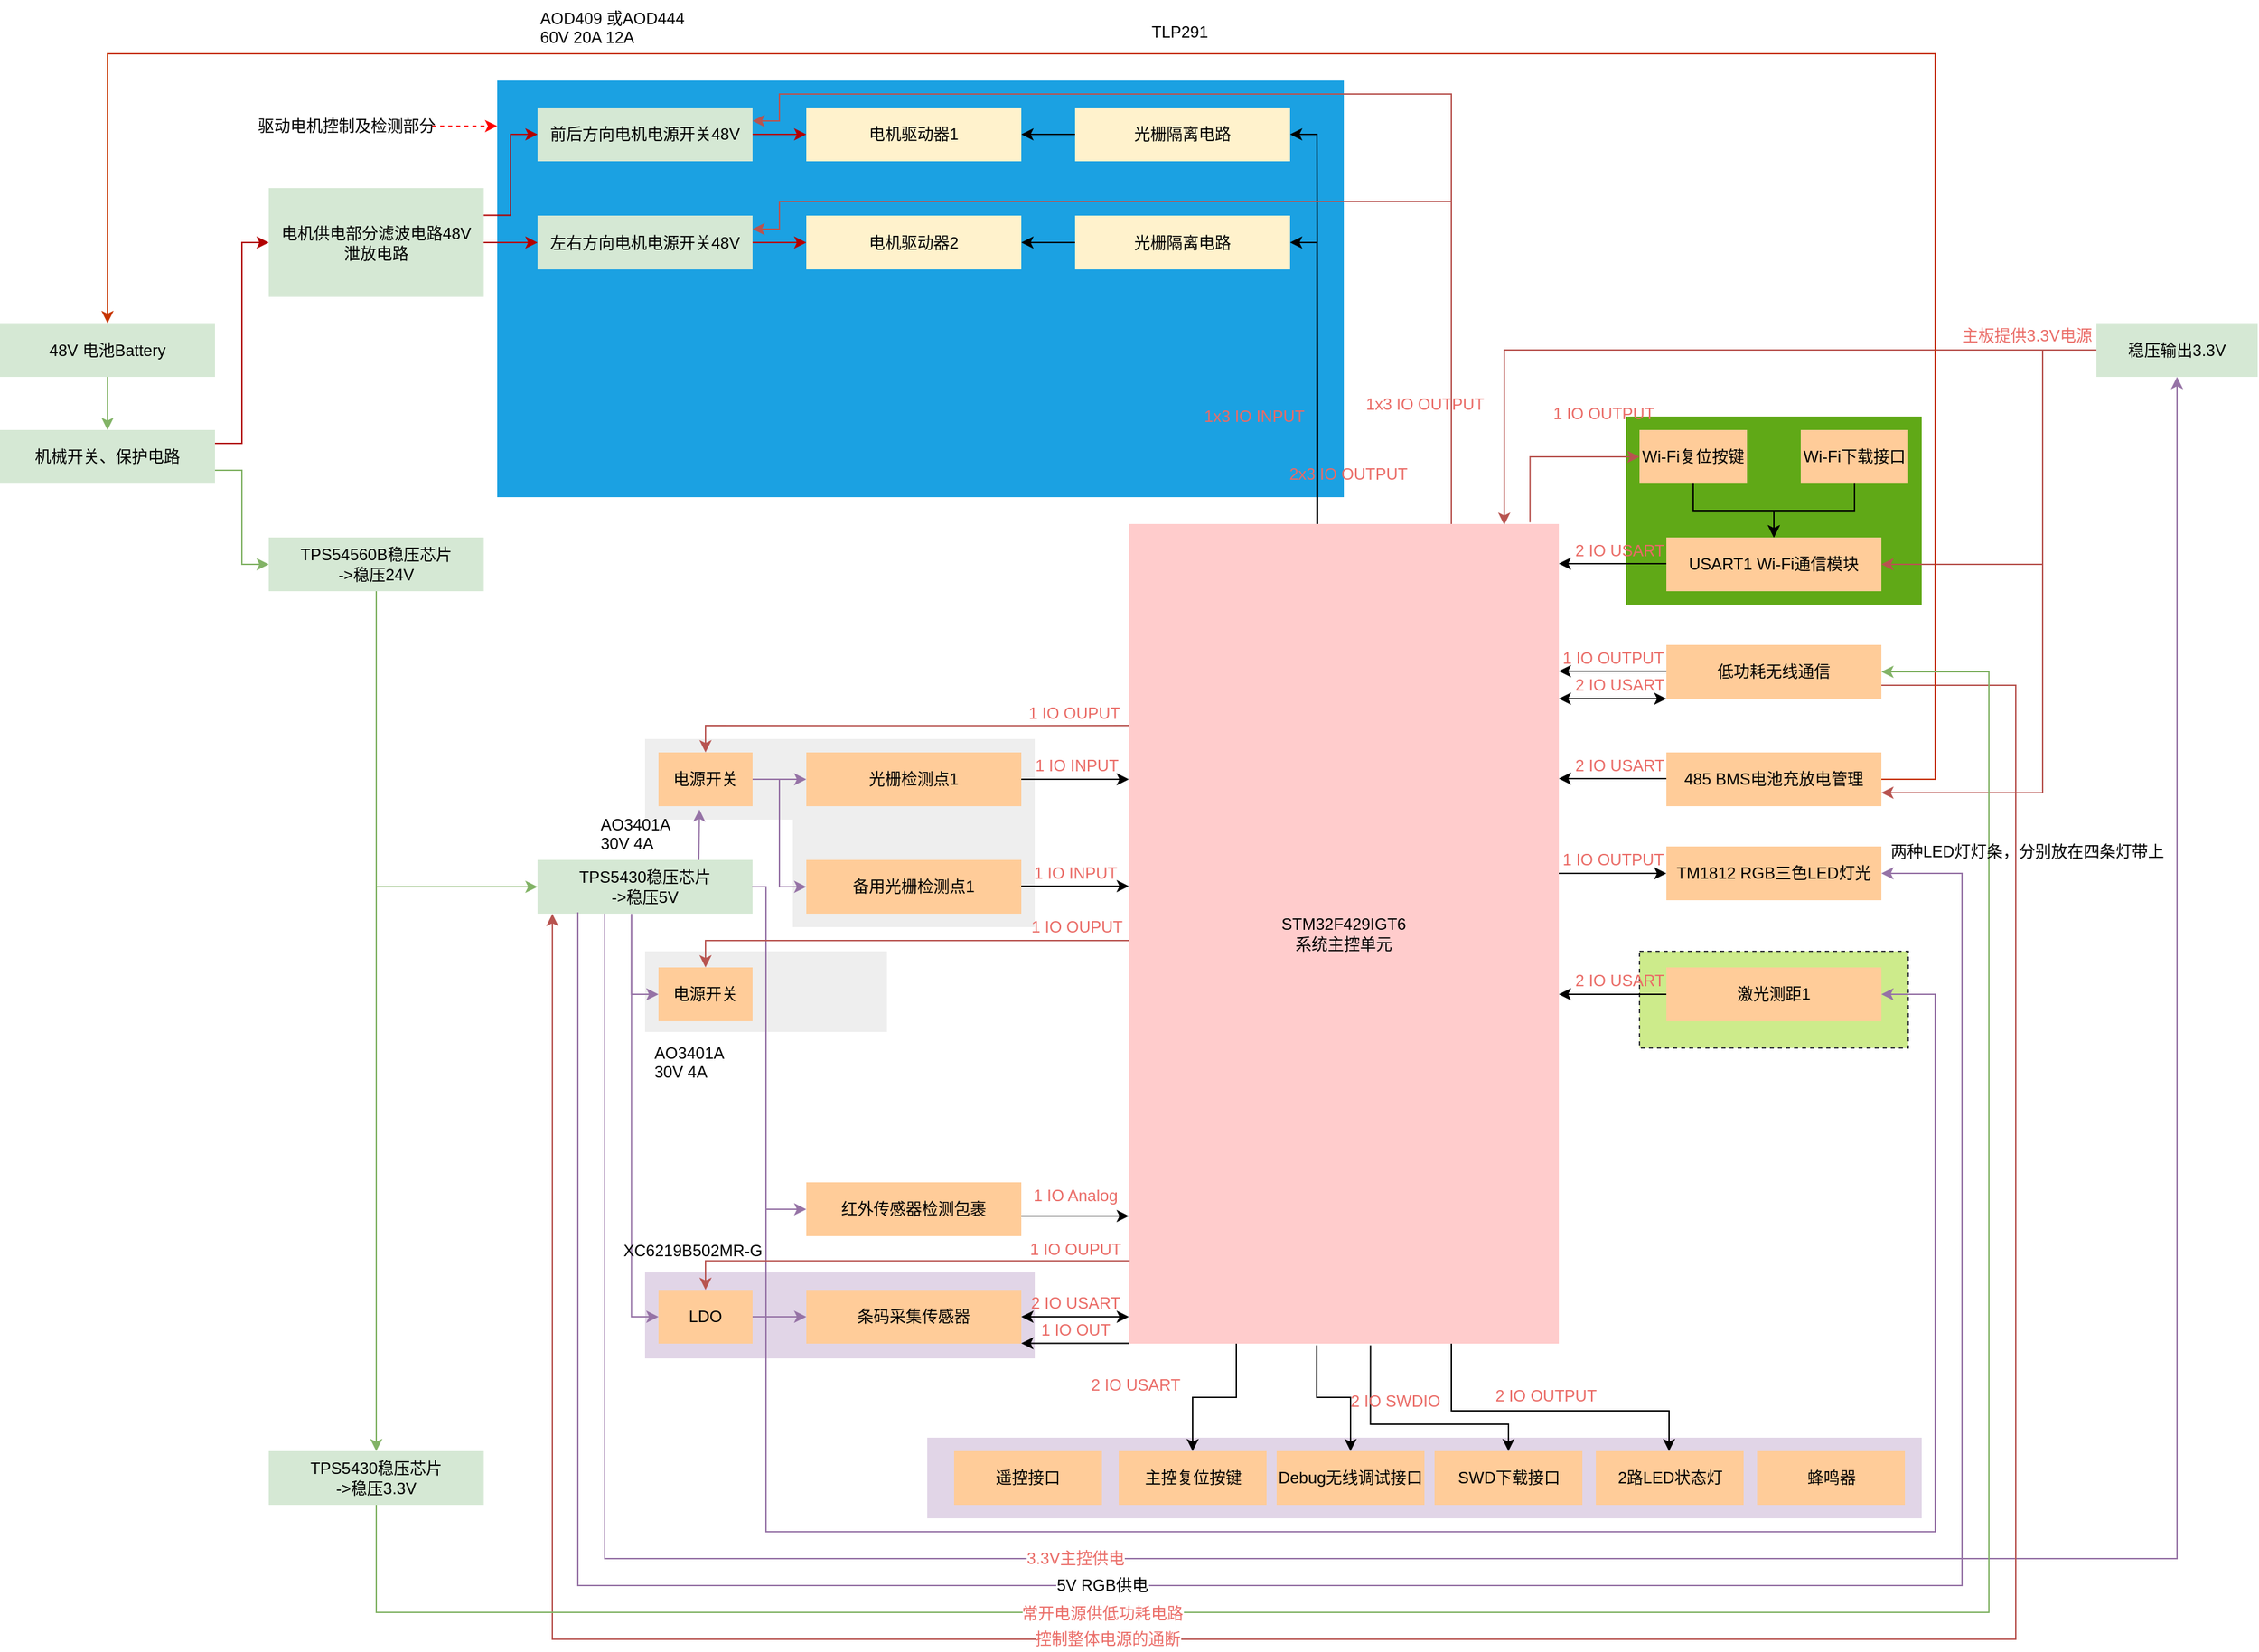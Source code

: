 <mxfile version="13.0.9" type="github">
  <diagram id="swLJGi5v2HPjv_KgUqqM" name="第 1 页">
    <mxGraphModel dx="886" dy="500" grid="1" gridSize="10" guides="1" tooltips="1" connect="1" arrows="1" fold="1" page="1" pageScale="1" pageWidth="1169" pageHeight="827" math="0" shadow="0">
      <root>
        <mxCell id="0" />
        <mxCell id="1" parent="0" />
        <mxCell id="vAtyXtitnbN9AJRjqvqJ-345" value="" style="rounded=0;whiteSpace=wrap;html=1;shadow=0;fillColor=#60a917;strokeColor=none;fontColor=#ffffff;" parent="1" vertex="1">
          <mxGeometry x="1550" y="570" width="220" height="140" as="geometry" />
        </mxCell>
        <mxCell id="vAtyXtitnbN9AJRjqvqJ-344" value="" style="rounded=0;whiteSpace=wrap;html=1;strokeColor=none;strokeWidth=1;fillColor=#e1d5e7;align=left;noLabel=1;dashed=1;" parent="1" vertex="1">
          <mxGeometry x="820" y="1207" width="290" height="64" as="geometry" />
        </mxCell>
        <mxCell id="vAtyXtitnbN9AJRjqvqJ-342" value="" style="rounded=0;whiteSpace=wrap;html=1;strokeColor=none;strokeWidth=1;fillColor=#eeeeee;align=left;noLabel=1;dashed=1;" parent="1" vertex="1">
          <mxGeometry x="820" y="968" width="180" height="60" as="geometry" />
        </mxCell>
        <mxCell id="vAtyXtitnbN9AJRjqvqJ-341" value="" style="rounded=0;whiteSpace=wrap;html=1;strokeColor=none;strokeWidth=1;fillColor=#eeeeee;align=left;noLabel=1;dashed=1;" parent="1" vertex="1">
          <mxGeometry x="820" y="810" width="180" height="60" as="geometry" />
        </mxCell>
        <mxCell id="vAtyXtitnbN9AJRjqvqJ-336" value="" style="rounded=0;whiteSpace=wrap;html=1;strokeColor=none;strokeWidth=1;fillColor=#e1d5e7;align=left;noLabel=1;dashed=1;" parent="1" vertex="1">
          <mxGeometry x="1030" y="1330" width="740" height="60" as="geometry" />
        </mxCell>
        <mxCell id="vAtyXtitnbN9AJRjqvqJ-335" value="" style="rounded=0;whiteSpace=wrap;html=1;strokeColor=none;strokeWidth=1;fillColor=#eeeeee;align=left;noLabel=1;dashed=1;" parent="1" vertex="1">
          <mxGeometry x="930" y="810" width="180" height="140" as="geometry" />
        </mxCell>
        <mxCell id="vAtyXtitnbN9AJRjqvqJ-334" value="" style="rounded=0;whiteSpace=wrap;html=1;strokeColor=#36393d;strokeWidth=1;fillColor=#cdeb8b;align=left;noLabel=1;dashed=1;" parent="1" vertex="1">
          <mxGeometry x="1560" y="968" width="200" height="72" as="geometry" />
        </mxCell>
        <mxCell id="vAtyXtitnbN9AJRjqvqJ-220" value="" style="rounded=0;whiteSpace=wrap;html=1;dashed=1;strokeColor=none;strokeWidth=1;fillColor=#1ba1e2;align=left;fontColor=#ffffff;" parent="1" vertex="1">
          <mxGeometry x="710" y="320" width="630" height="310" as="geometry" />
        </mxCell>
        <mxCell id="vAtyXtitnbN9AJRjqvqJ-144" style="edgeStyle=orthogonalEdgeStyle;rounded=0;orthogonalLoop=1;jettySize=auto;html=1;exitX=0.5;exitY=1;exitDx=0;exitDy=0;entryX=0;entryY=0.5;entryDx=0;entryDy=0;fillColor=#d5e8d4;strokeColor=#82b366;" parent="1" source="vAtyXtitnbN9AJRjqvqJ-2" target="vAtyXtitnbN9AJRjqvqJ-114" edge="1">
          <mxGeometry relative="1" as="geometry" />
        </mxCell>
        <mxCell id="vAtyXtitnbN9AJRjqvqJ-288" style="edgeStyle=orthogonalEdgeStyle;rounded=0;orthogonalLoop=1;jettySize=auto;html=1;exitX=0.5;exitY=1;exitDx=0;exitDy=0;entryX=0.5;entryY=0;entryDx=0;entryDy=0;strokeColor=#82b366;fontColor=#EA6B66;fillColor=#d5e8d4;" parent="1" source="vAtyXtitnbN9AJRjqvqJ-2" target="vAtyXtitnbN9AJRjqvqJ-287" edge="1">
          <mxGeometry relative="1" as="geometry" />
        </mxCell>
        <mxCell id="vAtyXtitnbN9AJRjqvqJ-2" value="TPS54560B稳压芯片&lt;br&gt;-&amp;gt;稳压24V" style="rounded=0;whiteSpace=wrap;html=1;shadow=0;fillColor=#d5e8d4;strokeColor=none;" parent="1" vertex="1">
          <mxGeometry x="540" y="660" width="160" height="40" as="geometry" />
        </mxCell>
        <mxCell id="vAtyXtitnbN9AJRjqvqJ-179" style="edgeStyle=orthogonalEdgeStyle;rounded=0;orthogonalLoop=1;jettySize=auto;html=1;entryX=1;entryY=0.5;entryDx=0;entryDy=0;" parent="1" source="vAtyXtitnbN9AJRjqvqJ-3" target="vAtyXtitnbN9AJRjqvqJ-168" edge="1">
          <mxGeometry relative="1" as="geometry">
            <Array as="points">
              <mxPoint x="1320" y="441" />
            </Array>
          </mxGeometry>
        </mxCell>
        <mxCell id="vAtyXtitnbN9AJRjqvqJ-180" style="edgeStyle=orthogonalEdgeStyle;rounded=0;orthogonalLoop=1;jettySize=auto;html=1;exitX=0.439;exitY=0.001;exitDx=0;exitDy=0;entryX=1;entryY=0.5;entryDx=0;entryDy=0;exitPerimeter=0;" parent="1" source="vAtyXtitnbN9AJRjqvqJ-3" target="vAtyXtitnbN9AJRjqvqJ-167" edge="1">
          <mxGeometry relative="1" as="geometry">
            <Array as="points">
              <mxPoint x="1320" y="580" />
              <mxPoint x="1320" y="360" />
            </Array>
          </mxGeometry>
        </mxCell>
        <mxCell id="vAtyXtitnbN9AJRjqvqJ-227" value="2x3 IO OUTPUT" style="text;resizable=0;points=[];align=center;verticalAlign=middle;labelBackgroundColor=none;fontColor=#EA6B66;html=1;" parent="vAtyXtitnbN9AJRjqvqJ-180" vertex="1" connectable="0">
          <mxGeometry x="-0.546" y="63" relative="1" as="geometry">
            <mxPoint x="22.5" y="-30" as="offset" />
          </mxGeometry>
        </mxCell>
        <mxCell id="vAtyXtitnbN9AJRjqvqJ-243" style="edgeStyle=orthogonalEdgeStyle;rounded=0;orthogonalLoop=1;jettySize=auto;html=1;exitX=0.75;exitY=0;exitDx=0;exitDy=0;entryX=1;entryY=0.25;entryDx=0;entryDy=0;strokeColor=#b85450;fontColor=#EA6B66;fillColor=#f8cecc;" parent="1" source="vAtyXtitnbN9AJRjqvqJ-3" target="vAtyXtitnbN9AJRjqvqJ-122" edge="1">
          <mxGeometry relative="1" as="geometry">
            <Array as="points">
              <mxPoint x="1420" y="410" />
              <mxPoint x="920" y="410" />
              <mxPoint x="920" y="431" />
            </Array>
          </mxGeometry>
        </mxCell>
        <mxCell id="vAtyXtitnbN9AJRjqvqJ-244" style="edgeStyle=orthogonalEdgeStyle;rounded=0;orthogonalLoop=1;jettySize=auto;html=1;exitX=0.75;exitY=0;exitDx=0;exitDy=0;entryX=1;entryY=0.25;entryDx=0;entryDy=0;strokeColor=#b85450;fontColor=#EA6B66;fillColor=#f8cecc;" parent="1" source="vAtyXtitnbN9AJRjqvqJ-3" target="vAtyXtitnbN9AJRjqvqJ-123" edge="1">
          <mxGeometry relative="1" as="geometry">
            <Array as="points">
              <mxPoint x="1420" y="330" />
              <mxPoint x="920" y="330" />
              <mxPoint x="920" y="350" />
            </Array>
          </mxGeometry>
        </mxCell>
        <mxCell id="vAtyXtitnbN9AJRjqvqJ-245" value="1x3 IO OUTPUT" style="text;html=1;resizable=0;points=[];align=center;verticalAlign=middle;labelBackgroundColor=none;fontColor=#EA6B66;" parent="vAtyXtitnbN9AJRjqvqJ-244" vertex="1" connectable="0">
          <mxGeometry x="-0.852" y="1" relative="1" as="geometry">
            <mxPoint x="-19" y="-26" as="offset" />
          </mxGeometry>
        </mxCell>
        <mxCell id="vAtyXtitnbN9AJRjqvqJ-294" style="edgeStyle=orthogonalEdgeStyle;rounded=0;orthogonalLoop=1;jettySize=auto;html=1;exitX=0.25;exitY=1;exitDx=0;exitDy=0;strokeColor=#000000;fontColor=#EA6B66;" parent="1" source="vAtyXtitnbN9AJRjqvqJ-3" target="vAtyXtitnbN9AJRjqvqJ-281" edge="1">
          <mxGeometry relative="1" as="geometry" />
        </mxCell>
        <mxCell id="vAtyXtitnbN9AJRjqvqJ-295" style="edgeStyle=orthogonalEdgeStyle;rounded=0;orthogonalLoop=1;jettySize=auto;html=1;exitX=0.437;exitY=1.002;exitDx=0;exitDy=0;entryX=0.5;entryY=0;entryDx=0;entryDy=0;strokeColor=#000000;fontColor=#EA6B66;exitPerimeter=0;" parent="1" source="vAtyXtitnbN9AJRjqvqJ-3" target="vAtyXtitnbN9AJRjqvqJ-282" edge="1">
          <mxGeometry relative="1" as="geometry">
            <Array as="points">
              <mxPoint x="1320" y="1300" />
              <mxPoint x="1345" y="1300" />
            </Array>
          </mxGeometry>
        </mxCell>
        <mxCell id="vAtyXtitnbN9AJRjqvqJ-296" style="edgeStyle=orthogonalEdgeStyle;rounded=0;orthogonalLoop=1;jettySize=auto;html=1;entryX=0.5;entryY=0;entryDx=0;entryDy=0;strokeColor=#000000;fontColor=#EA6B66;exitX=0.562;exitY=1.002;exitDx=0;exitDy=0;exitPerimeter=0;" parent="1" source="vAtyXtitnbN9AJRjqvqJ-3" target="vAtyXtitnbN9AJRjqvqJ-280" edge="1">
          <mxGeometry relative="1" as="geometry">
            <mxPoint x="1340" y="1260" as="sourcePoint" />
            <Array as="points">
              <mxPoint x="1360" y="1320" />
              <mxPoint x="1462" y="1320" />
            </Array>
          </mxGeometry>
        </mxCell>
        <mxCell id="vAtyXtitnbN9AJRjqvqJ-338" value="2 IO SWDIO" style="text;html=1;resizable=0;points=[];align=center;verticalAlign=middle;labelBackgroundColor=none;fontColor=#EA6B66;" parent="vAtyXtitnbN9AJRjqvqJ-296" vertex="1" connectable="0">
          <mxGeometry x="-0.606" y="15" relative="1" as="geometry">
            <mxPoint x="3" y="6" as="offset" />
          </mxGeometry>
        </mxCell>
        <mxCell id="vAtyXtitnbN9AJRjqvqJ-346" style="edgeStyle=orthogonalEdgeStyle;rounded=0;orthogonalLoop=1;jettySize=auto;html=1;exitX=0.933;exitY=-0.002;exitDx=0;exitDy=0;entryX=0;entryY=0.5;entryDx=0;entryDy=0;strokeColor=#B85450;fontColor=#EA6B66;exitPerimeter=0;" parent="1" source="vAtyXtitnbN9AJRjqvqJ-3" target="vAtyXtitnbN9AJRjqvqJ-283" edge="1">
          <mxGeometry relative="1" as="geometry">
            <Array as="points">
              <mxPoint x="1478" y="600" />
            </Array>
          </mxGeometry>
        </mxCell>
        <mxCell id="vAtyXtitnbN9AJRjqvqJ-347" value="1 IO OUTPUT" style="text;html=1;resizable=0;points=[];align=center;verticalAlign=middle;labelBackgroundColor=none;fontColor=#EA6B66;" parent="vAtyXtitnbN9AJRjqvqJ-346" vertex="1" connectable="0">
          <mxGeometry x="-0.253" y="-23" relative="1" as="geometry">
            <mxPoint x="31.5" y="-33" as="offset" />
          </mxGeometry>
        </mxCell>
        <mxCell id="NJfnRs9i10rJ8kWKy58w-4" style="edgeStyle=orthogonalEdgeStyle;rounded=0;orthogonalLoop=1;jettySize=auto;html=1;exitX=0.75;exitY=1;exitDx=0;exitDy=0;" parent="1" source="vAtyXtitnbN9AJRjqvqJ-3" target="NJfnRs9i10rJ8kWKy58w-3" edge="1">
          <mxGeometry relative="1" as="geometry">
            <Array as="points">
              <mxPoint x="1420" y="1310" />
              <mxPoint x="1582" y="1310" />
            </Array>
          </mxGeometry>
        </mxCell>
        <mxCell id="vAtyXtitnbN9AJRjqvqJ-3" value="STM32F429IGT6&lt;br&gt;系统主控单元" style="rounded=0;whiteSpace=wrap;html=1;shadow=0;fillColor=#ffcccc;strokeColor=none;" parent="1" vertex="1">
          <mxGeometry x="1180" y="650" width="320" height="610" as="geometry" />
        </mxCell>
        <mxCell id="vAtyXtitnbN9AJRjqvqJ-118" style="edgeStyle=orthogonalEdgeStyle;rounded=0;orthogonalLoop=1;jettySize=auto;html=1;exitX=1;exitY=0.25;exitDx=0;exitDy=0;entryX=0;entryY=0.5;entryDx=0;entryDy=0;fillColor=#e51400;strokeColor=#B20000;" parent="1" source="vAtyXtitnbN9AJRjqvqJ-112" target="vAtyXtitnbN9AJRjqvqJ-116" edge="1">
          <mxGeometry relative="1" as="geometry" />
        </mxCell>
        <mxCell id="vAtyXtitnbN9AJRjqvqJ-127" style="edgeStyle=orthogonalEdgeStyle;rounded=0;orthogonalLoop=1;jettySize=auto;html=1;exitX=1;exitY=0.75;exitDx=0;exitDy=0;entryX=0;entryY=0.5;entryDx=0;entryDy=0;fillColor=#d5e8d4;strokeColor=#82b366;" parent="1" source="vAtyXtitnbN9AJRjqvqJ-112" target="vAtyXtitnbN9AJRjqvqJ-2" edge="1">
          <mxGeometry relative="1" as="geometry" />
        </mxCell>
        <mxCell id="vAtyXtitnbN9AJRjqvqJ-112" value="机械开关、保护电路" style="rounded=0;whiteSpace=wrap;html=1;shadow=0;fillColor=#d5e8d4;strokeColor=none;" parent="1" vertex="1">
          <mxGeometry x="340" y="580" width="160" height="40" as="geometry" />
        </mxCell>
        <mxCell id="vAtyXtitnbN9AJRjqvqJ-298" style="edgeStyle=orthogonalEdgeStyle;rounded=0;orthogonalLoop=1;jettySize=auto;html=1;exitX=1;exitY=0.5;exitDx=0;exitDy=0;entryX=1;entryY=0.5;entryDx=0;entryDy=0;strokeColor=#9673a6;fontColor=#EA6B66;fillColor=#e1d5e7;" parent="1" source="vAtyXtitnbN9AJRjqvqJ-114" target="vAtyXtitnbN9AJRjqvqJ-254" edge="1">
          <mxGeometry relative="1" as="geometry">
            <Array as="points">
              <mxPoint x="910" y="920" />
              <mxPoint x="910" y="1400" />
              <mxPoint x="1780" y="1400" />
              <mxPoint x="1780" y="1000" />
            </Array>
          </mxGeometry>
        </mxCell>
        <mxCell id="vAtyXtitnbN9AJRjqvqJ-307" style="edgeStyle=orthogonalEdgeStyle;rounded=0;orthogonalLoop=1;jettySize=auto;html=1;exitX=0.75;exitY=0;exitDx=0;exitDy=0;entryX=0.435;entryY=1.061;entryDx=0;entryDy=0;entryPerimeter=0;strokeColor=#9673a6;fontColor=#EA6B66;fillColor=#e1d5e7;" parent="1" source="vAtyXtitnbN9AJRjqvqJ-114" target="vAtyXtitnbN9AJRjqvqJ-306" edge="1">
          <mxGeometry relative="1" as="geometry" />
        </mxCell>
        <mxCell id="vAtyXtitnbN9AJRjqvqJ-317" style="edgeStyle=orthogonalEdgeStyle;rounded=0;orthogonalLoop=1;jettySize=auto;html=1;exitX=0.437;exitY=1.015;exitDx=0;exitDy=0;entryX=0;entryY=0.5;entryDx=0;entryDy=0;strokeColor=#9673a6;fontColor=#EA6B66;exitPerimeter=0;fillColor=#e1d5e7;" parent="1" source="vAtyXtitnbN9AJRjqvqJ-114" target="vAtyXtitnbN9AJRjqvqJ-312" edge="1">
          <mxGeometry relative="1" as="geometry">
            <Array as="points">
              <mxPoint x="810" y="1000" />
            </Array>
          </mxGeometry>
        </mxCell>
        <mxCell id="vAtyXtitnbN9AJRjqvqJ-318" style="edgeStyle=orthogonalEdgeStyle;rounded=0;orthogonalLoop=1;jettySize=auto;html=1;exitX=0.437;exitY=1.003;exitDx=0;exitDy=0;entryX=0;entryY=0.5;entryDx=0;entryDy=0;strokeColor=#9673a6;fontColor=#EA6B66;exitPerimeter=0;fillColor=#e1d5e7;" parent="1" source="vAtyXtitnbN9AJRjqvqJ-114" target="vAtyXtitnbN9AJRjqvqJ-303" edge="1">
          <mxGeometry relative="1" as="geometry">
            <Array as="points">
              <mxPoint x="810" y="1240" />
            </Array>
          </mxGeometry>
        </mxCell>
        <mxCell id="vAtyXtitnbN9AJRjqvqJ-114" value="TPS5430稳压芯片&lt;br&gt;-&amp;gt;稳压5V" style="rounded=0;whiteSpace=wrap;html=1;shadow=0;fillColor=#d5e8d4;strokeColor=none;" parent="1" vertex="1">
          <mxGeometry x="740" y="900" width="160" height="40" as="geometry" />
        </mxCell>
        <mxCell id="vAtyXtitnbN9AJRjqvqJ-124" value="" style="edgeStyle=orthogonalEdgeStyle;rounded=0;orthogonalLoop=1;jettySize=auto;html=1;fillColor=#e51400;strokeColor=#B20000;" parent="1" source="vAtyXtitnbN9AJRjqvqJ-116" target="vAtyXtitnbN9AJRjqvqJ-122" edge="1">
          <mxGeometry relative="1" as="geometry" />
        </mxCell>
        <mxCell id="vAtyXtitnbN9AJRjqvqJ-125" style="edgeStyle=orthogonalEdgeStyle;rounded=0;orthogonalLoop=1;jettySize=auto;html=1;exitX=1;exitY=0.25;exitDx=0;exitDy=0;entryX=0;entryY=0.5;entryDx=0;entryDy=0;fillColor=#e51400;strokeColor=#B20000;" parent="1" source="vAtyXtitnbN9AJRjqvqJ-116" target="vAtyXtitnbN9AJRjqvqJ-123" edge="1">
          <mxGeometry relative="1" as="geometry" />
        </mxCell>
        <mxCell id="vAtyXtitnbN9AJRjqvqJ-116" value="电机供电部分滤波电路48V&lt;br&gt;泄放电路" style="rounded=0;whiteSpace=wrap;html=1;shadow=0;fillColor=#d5e8d4;strokeColor=none;" parent="1" vertex="1">
          <mxGeometry x="540" y="400" width="160" height="81" as="geometry" />
        </mxCell>
        <mxCell id="vAtyXtitnbN9AJRjqvqJ-171" value="" style="edgeStyle=orthogonalEdgeStyle;rounded=0;orthogonalLoop=1;jettySize=auto;html=1;fillColor=#e51400;strokeColor=#B20000;" parent="1" source="vAtyXtitnbN9AJRjqvqJ-122" target="vAtyXtitnbN9AJRjqvqJ-151" edge="1">
          <mxGeometry relative="1" as="geometry" />
        </mxCell>
        <mxCell id="vAtyXtitnbN9AJRjqvqJ-122" value="左右方向电机电源开关48V" style="rounded=0;whiteSpace=wrap;html=1;shadow=0;fillColor=#d5e8d4;strokeColor=none;" parent="1" vertex="1">
          <mxGeometry x="740" y="420.5" width="160" height="40" as="geometry" />
        </mxCell>
        <mxCell id="vAtyXtitnbN9AJRjqvqJ-170" value="" style="edgeStyle=orthogonalEdgeStyle;rounded=0;orthogonalLoop=1;jettySize=auto;html=1;fillColor=#e51400;strokeColor=#B20000;" parent="1" source="vAtyXtitnbN9AJRjqvqJ-123" target="vAtyXtitnbN9AJRjqvqJ-150" edge="1">
          <mxGeometry relative="1" as="geometry" />
        </mxCell>
        <mxCell id="vAtyXtitnbN9AJRjqvqJ-123" value="前后方向电机电源开关48V" style="rounded=0;whiteSpace=wrap;html=1;shadow=0;fillColor=#d5e8d4;strokeColor=none;" parent="1" vertex="1">
          <mxGeometry x="740" y="340" width="160" height="40" as="geometry" />
        </mxCell>
        <mxCell id="vAtyXtitnbN9AJRjqvqJ-226" style="edgeStyle=orthogonalEdgeStyle;rounded=0;orthogonalLoop=1;jettySize=auto;html=1;entryX=0.5;entryY=1;entryDx=0;entryDy=0;strokeColor=#9673a6;fontColor=none;fillColor=#e1d5e7;" parent="1" target="vAtyXtitnbN9AJRjqvqJ-225" edge="1">
          <mxGeometry relative="1" as="geometry">
            <mxPoint x="790" y="940" as="sourcePoint" />
            <Array as="points">
              <mxPoint x="790" y="940" />
              <mxPoint x="790" y="1420" />
              <mxPoint x="1960" y="1420" />
            </Array>
          </mxGeometry>
        </mxCell>
        <mxCell id="vAtyXtitnbN9AJRjqvqJ-340" value="3.3V主控供电" style="text;html=1;resizable=0;points=[];align=center;verticalAlign=middle;labelBackgroundColor=#ffffff;fontColor=#EA6B66;" parent="vAtyXtitnbN9AJRjqvqJ-226" vertex="1" connectable="0">
          <mxGeometry x="-0.315" y="-2" relative="1" as="geometry">
            <mxPoint x="-36.5" y="-2" as="offset" />
          </mxGeometry>
        </mxCell>
        <mxCell id="vAtyXtitnbN9AJRjqvqJ-259" style="edgeStyle=orthogonalEdgeStyle;rounded=0;orthogonalLoop=1;jettySize=auto;html=1;exitX=1;exitY=0.5;exitDx=0;exitDy=0;entryX=0;entryY=0.5;entryDx=0;entryDy=0;strokeColor=#9673a6;fontColor=#EA6B66;fillColor=#e1d5e7;" parent="1" target="vAtyXtitnbN9AJRjqvqJ-247" edge="1">
          <mxGeometry relative="1" as="geometry">
            <mxPoint x="899.667" y="920" as="sourcePoint" />
            <Array as="points">
              <mxPoint x="910" y="920" />
              <mxPoint x="910" y="1160" />
            </Array>
          </mxGeometry>
        </mxCell>
        <mxCell id="vAtyXtitnbN9AJRjqvqJ-150" value="电机驱动器1" style="rounded=0;whiteSpace=wrap;html=1;shadow=0;fillColor=#fff2cc;strokeColor=none;" parent="1" vertex="1">
          <mxGeometry x="940" y="340.0" width="160" height="40" as="geometry" />
        </mxCell>
        <mxCell id="vAtyXtitnbN9AJRjqvqJ-151" value="电机驱动器2" style="rounded=0;whiteSpace=wrap;html=1;shadow=0;fillColor=#fff2cc;strokeColor=none;" parent="1" vertex="1">
          <mxGeometry x="940" y="420.5" width="160" height="40" as="geometry" />
        </mxCell>
        <mxCell id="vAtyXtitnbN9AJRjqvqJ-157" value="光栅检测点1" style="rounded=0;whiteSpace=wrap;html=1;shadow=0;fillColor=#ffcc99;strokeColor=none;" parent="1" vertex="1">
          <mxGeometry x="940" y="820" width="160" height="40" as="geometry" />
        </mxCell>
        <mxCell id="vAtyXtitnbN9AJRjqvqJ-158" value="&lt;span style=&quot;white-space: normal&quot;&gt;备用光栅检测点1&lt;/span&gt;" style="rounded=0;whiteSpace=wrap;html=1;shadow=0;fillColor=#ffcc99;strokeColor=none;" parent="1" vertex="1">
          <mxGeometry x="940" y="900" width="160" height="40" as="geometry" />
        </mxCell>
        <mxCell id="vAtyXtitnbN9AJRjqvqJ-174" value="" style="edgeStyle=orthogonalEdgeStyle;rounded=0;orthogonalLoop=1;jettySize=auto;html=1;" parent="1" source="vAtyXtitnbN9AJRjqvqJ-167" target="vAtyXtitnbN9AJRjqvqJ-150" edge="1">
          <mxGeometry relative="1" as="geometry" />
        </mxCell>
        <mxCell id="vAtyXtitnbN9AJRjqvqJ-167" value="光栅隔离电路" style="rounded=0;whiteSpace=wrap;html=1;shadow=0;fillColor=#fff2cc;strokeColor=none;" parent="1" vertex="1">
          <mxGeometry x="1140" y="340" width="160" height="40" as="geometry" />
        </mxCell>
        <mxCell id="vAtyXtitnbN9AJRjqvqJ-175" value="" style="edgeStyle=orthogonalEdgeStyle;rounded=0;orthogonalLoop=1;jettySize=auto;html=1;" parent="1" source="vAtyXtitnbN9AJRjqvqJ-168" target="vAtyXtitnbN9AJRjqvqJ-151" edge="1">
          <mxGeometry relative="1" as="geometry" />
        </mxCell>
        <mxCell id="vAtyXtitnbN9AJRjqvqJ-168" value="光栅隔离电路" style="rounded=0;whiteSpace=wrap;html=1;shadow=0;fillColor=#fff2cc;strokeColor=none;" parent="1" vertex="1">
          <mxGeometry x="1140" y="420.5" width="160" height="40" as="geometry" />
        </mxCell>
        <mxCell id="vAtyXtitnbN9AJRjqvqJ-188" style="edgeStyle=orthogonalEdgeStyle;rounded=0;orthogonalLoop=1;jettySize=auto;html=1;exitX=0;exitY=0.313;exitDx=0;exitDy=0;entryX=1;entryY=0.5;entryDx=0;entryDy=0;exitPerimeter=0;" parent="1" edge="1">
          <mxGeometry relative="1" as="geometry">
            <mxPoint x="1100" y="840" as="sourcePoint" />
            <mxPoint x="1180" y="840" as="targetPoint" />
          </mxGeometry>
        </mxCell>
        <mxCell id="vAtyXtitnbN9AJRjqvqJ-232" value="1 IO INPUT" style="text;html=1;resizable=0;points=[];align=center;verticalAlign=middle;labelBackgroundColor=none;fontColor=#EA6B66;" parent="vAtyXtitnbN9AJRjqvqJ-188" vertex="1" connectable="0">
          <mxGeometry x="-0.34" y="1" relative="1" as="geometry">
            <mxPoint x="13.793" y="-9" as="offset" />
          </mxGeometry>
        </mxCell>
        <mxCell id="vAtyXtitnbN9AJRjqvqJ-193" style="edgeStyle=orthogonalEdgeStyle;rounded=0;orthogonalLoop=1;jettySize=auto;html=1;exitX=0;exitY=0.313;exitDx=0;exitDy=0;entryX=1;entryY=0.5;entryDx=0;entryDy=0;exitPerimeter=0;" parent="1" edge="1">
          <mxGeometry relative="1" as="geometry">
            <mxPoint x="1100" y="919.5" as="sourcePoint" />
            <mxPoint x="1180" y="919.5" as="targetPoint" />
          </mxGeometry>
        </mxCell>
        <mxCell id="vAtyXtitnbN9AJRjqvqJ-233" value="1 IO INPUT" style="text;html=1;resizable=0;points=[];align=center;verticalAlign=middle;labelBackgroundColor=none;fontColor=#EA6B66;" parent="vAtyXtitnbN9AJRjqvqJ-193" vertex="1" connectable="0">
          <mxGeometry x="-0.11" y="2" relative="1" as="geometry">
            <mxPoint x="4.138" y="-7.5" as="offset" />
          </mxGeometry>
        </mxCell>
        <mxCell id="vAtyXtitnbN9AJRjqvqJ-223" style="edgeStyle=orthogonalEdgeStyle;rounded=0;orthogonalLoop=1;jettySize=auto;html=1;entryX=0;entryY=0.109;entryDx=0;entryDy=0;entryPerimeter=0;dashed=1;strokeColor=#FF0000;fontColor=none;exitX=1.012;exitY=0.464;exitDx=0;exitDy=0;exitPerimeter=0;" parent="1" source="vAtyXtitnbN9AJRjqvqJ-221" target="vAtyXtitnbN9AJRjqvqJ-220" edge="1">
          <mxGeometry relative="1" as="geometry">
            <Array as="points">
              <mxPoint x="685" y="354" />
            </Array>
          </mxGeometry>
        </mxCell>
        <mxCell id="vAtyXtitnbN9AJRjqvqJ-221" value="驱动电机控制及检测部分" style="text;html=1;" parent="1" vertex="1">
          <mxGeometry x="530" y="340" width="130" height="30" as="geometry" />
        </mxCell>
        <mxCell id="vAtyXtitnbN9AJRjqvqJ-330" style="edgeStyle=orthogonalEdgeStyle;rounded=0;orthogonalLoop=1;jettySize=auto;html=1;exitX=0;exitY=0.5;exitDx=0;exitDy=0;entryX=0.873;entryY=0.001;entryDx=0;entryDy=0;entryPerimeter=0;strokeColor=#B85450;fontColor=#EA6B66;" parent="1" source="vAtyXtitnbN9AJRjqvqJ-225" target="vAtyXtitnbN9AJRjqvqJ-3" edge="1">
          <mxGeometry relative="1" as="geometry" />
        </mxCell>
        <mxCell id="vAtyXtitnbN9AJRjqvqJ-333" value="主板提供3.3V电源" style="text;html=1;resizable=0;points=[];align=center;verticalAlign=middle;labelBackgroundColor=none;fontColor=#EA6B66;" parent="vAtyXtitnbN9AJRjqvqJ-330" vertex="1" connectable="0">
          <mxGeometry x="-0.781" y="-1" relative="1" as="geometry">
            <mxPoint x="10.5" y="-9.5" as="offset" />
          </mxGeometry>
        </mxCell>
        <mxCell id="vAtyXtitnbN9AJRjqvqJ-331" style="edgeStyle=orthogonalEdgeStyle;rounded=0;orthogonalLoop=1;jettySize=auto;html=1;exitX=0;exitY=0.5;exitDx=0;exitDy=0;entryX=1;entryY=0.5;entryDx=0;entryDy=0;strokeColor=#B85450;fontColor=#EA6B66;" parent="1" source="vAtyXtitnbN9AJRjqvqJ-225" target="vAtyXtitnbN9AJRjqvqJ-253" edge="1">
          <mxGeometry relative="1" as="geometry">
            <Array as="points">
              <mxPoint x="1860" y="520" />
              <mxPoint x="1860" y="680" />
            </Array>
          </mxGeometry>
        </mxCell>
        <mxCell id="vAtyXtitnbN9AJRjqvqJ-332" style="edgeStyle=orthogonalEdgeStyle;rounded=0;orthogonalLoop=1;jettySize=auto;html=1;exitX=0;exitY=0.5;exitDx=0;exitDy=0;entryX=1;entryY=0.75;entryDx=0;entryDy=0;strokeColor=#B85450;fontColor=#EA6B66;" parent="1" source="vAtyXtitnbN9AJRjqvqJ-225" target="vAtyXtitnbN9AJRjqvqJ-274" edge="1">
          <mxGeometry relative="1" as="geometry">
            <Array as="points">
              <mxPoint x="1860" y="520" />
              <mxPoint x="1860" y="850" />
            </Array>
          </mxGeometry>
        </mxCell>
        <mxCell id="vAtyXtitnbN9AJRjqvqJ-225" value="稳压输出3.3V" style="rounded=0;whiteSpace=wrap;html=1;shadow=0;fillColor=#d5e8d4;strokeColor=none;" parent="1" vertex="1">
          <mxGeometry x="1900" y="500.5" width="120" height="40" as="geometry" />
        </mxCell>
        <mxCell id="vAtyXtitnbN9AJRjqvqJ-229" value="1x3 IO INPUT" style="text;resizable=0;points=[];align=center;verticalAlign=middle;labelBackgroundColor=none;fontColor=#EA6B66;html=1;" parent="1" vertex="1" connectable="0">
          <mxGeometry x="1259.943" y="590.109" as="geometry">
            <mxPoint x="12.5" y="-20" as="offset" />
          </mxGeometry>
        </mxCell>
        <mxCell id="vAtyXtitnbN9AJRjqvqJ-241" style="edgeStyle=orthogonalEdgeStyle;rounded=0;orthogonalLoop=1;jettySize=auto;html=1;entryX=0.5;entryY=0;entryDx=0;entryDy=0;strokeColor=#82b366;fontColor=#EA6B66;fillColor=#d5e8d4;" parent="1" source="vAtyXtitnbN9AJRjqvqJ-236" target="vAtyXtitnbN9AJRjqvqJ-112" edge="1">
          <mxGeometry relative="1" as="geometry" />
        </mxCell>
        <mxCell id="vAtyXtitnbN9AJRjqvqJ-236" value="48V 电池Battery" style="rounded=0;whiteSpace=wrap;html=1;shadow=0;fillColor=#d5e8d4;strokeColor=none;" parent="1" vertex="1">
          <mxGeometry x="340" y="500.5" width="160" height="40" as="geometry" />
        </mxCell>
        <mxCell id="vAtyXtitnbN9AJRjqvqJ-246" value="条码采集传感器" style="rounded=0;whiteSpace=wrap;html=1;shadow=0;fillColor=#ffcc99;strokeColor=none;" parent="1" vertex="1">
          <mxGeometry x="940" y="1220" width="160" height="40" as="geometry" />
        </mxCell>
        <mxCell id="vAtyXtitnbN9AJRjqvqJ-247" value="红外传感器检测包裹" style="rounded=0;whiteSpace=wrap;html=1;shadow=0;fillColor=#ffcc99;strokeColor=none;" parent="1" vertex="1">
          <mxGeometry x="940" y="1140" width="160" height="40" as="geometry" />
        </mxCell>
        <mxCell id="vAtyXtitnbN9AJRjqvqJ-249" style="edgeStyle=orthogonalEdgeStyle;rounded=0;orthogonalLoop=1;jettySize=auto;html=1;exitX=0;exitY=0.313;exitDx=0;exitDy=0;entryX=1;entryY=0.5;entryDx=0;entryDy=0;exitPerimeter=0;startArrow=classic;startFill=1;" parent="1" edge="1">
          <mxGeometry relative="1" as="geometry">
            <mxPoint x="1100" y="1240" as="sourcePoint" />
            <mxPoint x="1180" y="1240" as="targetPoint" />
          </mxGeometry>
        </mxCell>
        <mxCell id="vAtyXtitnbN9AJRjqvqJ-250" value="2 IO USART" style="text;html=1;resizable=0;points=[];align=center;verticalAlign=middle;labelBackgroundColor=none;fontColor=#EA6B66;" parent="vAtyXtitnbN9AJRjqvqJ-249" vertex="1" connectable="0">
          <mxGeometry x="-0.188" relative="1" as="geometry">
            <mxPoint x="7.586" y="-10" as="offset" />
          </mxGeometry>
        </mxCell>
        <mxCell id="vAtyXtitnbN9AJRjqvqJ-251" style="edgeStyle=orthogonalEdgeStyle;rounded=0;orthogonalLoop=1;jettySize=auto;html=1;exitX=0;exitY=0.313;exitDx=0;exitDy=0;entryX=1;entryY=0.5;entryDx=0;entryDy=0;exitPerimeter=0;" parent="1" edge="1">
          <mxGeometry relative="1" as="geometry">
            <mxPoint x="1100" y="1165" as="sourcePoint" />
            <mxPoint x="1180" y="1165" as="targetPoint" />
          </mxGeometry>
        </mxCell>
        <mxCell id="vAtyXtitnbN9AJRjqvqJ-252" value="1 IO Analog" style="text;html=1;resizable=0;points=[];align=center;verticalAlign=middle;labelBackgroundColor=none;fontColor=#EA6B66;" parent="vAtyXtitnbN9AJRjqvqJ-251" vertex="1" connectable="0">
          <mxGeometry x="-0.188" relative="1" as="geometry">
            <mxPoint x="7.586" y="-15" as="offset" />
          </mxGeometry>
        </mxCell>
        <mxCell id="vAtyXtitnbN9AJRjqvqJ-253" value="USART1 Wi-Fi通信模块" style="rounded=0;whiteSpace=wrap;html=1;shadow=0;fillColor=#ffcc99;strokeColor=none;" parent="1" vertex="1">
          <mxGeometry x="1580" y="660" width="160" height="40" as="geometry" />
        </mxCell>
        <mxCell id="vAtyXtitnbN9AJRjqvqJ-254" value="激光测距1" style="rounded=0;whiteSpace=wrap;html=1;shadow=0;fillColor=#ffcc99;strokeColor=none;" parent="1" vertex="1">
          <mxGeometry x="1580" y="980" width="160" height="40" as="geometry" />
        </mxCell>
        <mxCell id="vAtyXtitnbN9AJRjqvqJ-290" style="edgeStyle=orthogonalEdgeStyle;rounded=0;orthogonalLoop=1;jettySize=auto;html=1;exitX=1;exitY=0.75;exitDx=0;exitDy=0;strokeColor=#B85450;fontColor=#EA6B66;fillColor=#f8cecc;entryX=0.069;entryY=1.004;entryDx=0;entryDy=0;entryPerimeter=0;" parent="1" source="vAtyXtitnbN9AJRjqvqJ-261" target="vAtyXtitnbN9AJRjqvqJ-114" edge="1">
          <mxGeometry relative="1" as="geometry">
            <mxPoint x="770" y="940" as="targetPoint" />
            <Array as="points">
              <mxPoint x="1840" y="770" />
              <mxPoint x="1840" y="1480" />
              <mxPoint x="751" y="1480" />
            </Array>
          </mxGeometry>
        </mxCell>
        <mxCell id="vAtyXtitnbN9AJRjqvqJ-291" value="控制整体电源的通断" style="text;html=1;resizable=0;points=[];align=center;verticalAlign=middle;labelBackgroundColor=#ffffff;fontColor=#EA6B66;" parent="vAtyXtitnbN9AJRjqvqJ-290" vertex="1" connectable="0">
          <mxGeometry x="0.222" y="2" relative="1" as="geometry">
            <mxPoint x="4" y="-2.5" as="offset" />
          </mxGeometry>
        </mxCell>
        <mxCell id="vAtyXtitnbN9AJRjqvqJ-261" value="低功耗无线通信" style="rounded=0;whiteSpace=wrap;html=1;shadow=0;fillColor=#ffcc99;strokeColor=none;" parent="1" vertex="1">
          <mxGeometry x="1580" y="740" width="160" height="40" as="geometry" />
        </mxCell>
        <mxCell id="vAtyXtitnbN9AJRjqvqJ-268" style="edgeStyle=orthogonalEdgeStyle;rounded=0;orthogonalLoop=1;jettySize=auto;html=1;exitX=0;exitY=0.313;exitDx=0;exitDy=0;entryX=1;entryY=0.5;entryDx=0;entryDy=0;exitPerimeter=0;" parent="1" edge="1">
          <mxGeometry relative="1" as="geometry">
            <mxPoint x="1580" y="1000" as="sourcePoint" />
            <mxPoint x="1500" y="1000" as="targetPoint" />
          </mxGeometry>
        </mxCell>
        <mxCell id="vAtyXtitnbN9AJRjqvqJ-269" value="2 IO USART" style="text;html=1;resizable=0;points=[];align=center;verticalAlign=middle;labelBackgroundColor=none;fontColor=#EA6B66;" parent="vAtyXtitnbN9AJRjqvqJ-268" vertex="1" connectable="0">
          <mxGeometry x="-0.188" relative="1" as="geometry">
            <mxPoint x="-2.5" y="-10" as="offset" />
          </mxGeometry>
        </mxCell>
        <mxCell id="vAtyXtitnbN9AJRjqvqJ-270" style="edgeStyle=orthogonalEdgeStyle;rounded=0;orthogonalLoop=1;jettySize=auto;html=1;exitX=0;exitY=0.313;exitDx=0;exitDy=0;entryX=1;entryY=0.5;entryDx=0;entryDy=0;exitPerimeter=0;" parent="1" edge="1">
          <mxGeometry relative="1" as="geometry">
            <mxPoint x="1580" y="679.5" as="sourcePoint" />
            <mxPoint x="1500" y="679.5" as="targetPoint" />
          </mxGeometry>
        </mxCell>
        <mxCell id="vAtyXtitnbN9AJRjqvqJ-271" value="2 IO USART" style="text;html=1;resizable=0;points=[];align=center;verticalAlign=middle;labelBackgroundColor=none;fontColor=#EA6B66;" parent="vAtyXtitnbN9AJRjqvqJ-270" vertex="1" connectable="0">
          <mxGeometry x="-0.188" relative="1" as="geometry">
            <mxPoint x="-2.5" y="-10" as="offset" />
          </mxGeometry>
        </mxCell>
        <mxCell id="vAtyXtitnbN9AJRjqvqJ-272" style="edgeStyle=orthogonalEdgeStyle;rounded=0;orthogonalLoop=1;jettySize=auto;html=1;exitX=0;exitY=0.313;exitDx=0;exitDy=0;entryX=1;entryY=0.5;entryDx=0;entryDy=0;exitPerimeter=0;startArrow=classic;startFill=1;endArrow=none;endFill=0;" parent="1" edge="1">
          <mxGeometry relative="1" as="geometry">
            <mxPoint x="1500" y="759.5" as="sourcePoint" />
            <mxPoint x="1580" y="759.5" as="targetPoint" />
          </mxGeometry>
        </mxCell>
        <mxCell id="vAtyXtitnbN9AJRjqvqJ-273" value="1 IO OUTPUT" style="text;html=1;resizable=0;points=[];align=center;verticalAlign=middle;labelBackgroundColor=none;fontColor=#EA6B66;" parent="vAtyXtitnbN9AJRjqvqJ-272" vertex="1" connectable="0">
          <mxGeometry x="-0.188" relative="1" as="geometry">
            <mxPoint x="7.5" y="-9.5" as="offset" />
          </mxGeometry>
        </mxCell>
        <mxCell id="vAtyXtitnbN9AJRjqvqJ-329" style="edgeStyle=orthogonalEdgeStyle;rounded=0;orthogonalLoop=1;jettySize=auto;html=1;exitX=1;exitY=0.5;exitDx=0;exitDy=0;entryX=0.5;entryY=0;entryDx=0;entryDy=0;strokeColor=#C73500;fontColor=#EA6B66;fillColor=#fa6800;" parent="1" source="vAtyXtitnbN9AJRjqvqJ-274" target="vAtyXtitnbN9AJRjqvqJ-236" edge="1">
          <mxGeometry relative="1" as="geometry">
            <Array as="points">
              <mxPoint x="1780" y="840" />
              <mxPoint x="1780" y="300" />
              <mxPoint x="420" y="300" />
            </Array>
          </mxGeometry>
        </mxCell>
        <mxCell id="vAtyXtitnbN9AJRjqvqJ-274" value="485 BMS电池充放电管理" style="rounded=0;whiteSpace=wrap;html=1;shadow=0;fillColor=#ffcc99;strokeColor=none;" parent="1" vertex="1">
          <mxGeometry x="1580" y="820" width="160" height="40" as="geometry" />
        </mxCell>
        <mxCell id="vAtyXtitnbN9AJRjqvqJ-275" style="edgeStyle=orthogonalEdgeStyle;rounded=0;orthogonalLoop=1;jettySize=auto;html=1;exitX=0;exitY=0.313;exitDx=0;exitDy=0;entryX=1;entryY=0.5;entryDx=0;entryDy=0;exitPerimeter=0;" parent="1" edge="1">
          <mxGeometry relative="1" as="geometry">
            <mxPoint x="1580.0" y="839.5" as="sourcePoint" />
            <mxPoint x="1500.0" y="839.5" as="targetPoint" />
          </mxGeometry>
        </mxCell>
        <mxCell id="vAtyXtitnbN9AJRjqvqJ-276" value="2 IO USART" style="text;html=1;resizable=0;points=[];align=center;verticalAlign=middle;labelBackgroundColor=none;fontColor=#EA6B66;" parent="vAtyXtitnbN9AJRjqvqJ-275" vertex="1" connectable="0">
          <mxGeometry x="-0.188" relative="1" as="geometry">
            <mxPoint x="-2.5" y="-10" as="offset" />
          </mxGeometry>
        </mxCell>
        <mxCell id="vAtyXtitnbN9AJRjqvqJ-280" value="SWD下载接口" style="rounded=0;whiteSpace=wrap;html=1;shadow=0;fillColor=#ffcc99;strokeColor=none;" parent="1" vertex="1">
          <mxGeometry x="1407.5" y="1340" width="110" height="40" as="geometry" />
        </mxCell>
        <mxCell id="vAtyXtitnbN9AJRjqvqJ-281" value="主控复位按键" style="rounded=0;whiteSpace=wrap;html=1;shadow=0;fillColor=#ffcc99;strokeColor=none;" parent="1" vertex="1">
          <mxGeometry x="1172.5" y="1340" width="110" height="40" as="geometry" />
        </mxCell>
        <mxCell id="vAtyXtitnbN9AJRjqvqJ-282" value="Debug无线调试接口" style="rounded=0;whiteSpace=wrap;html=1;shadow=0;fillColor=#ffcc99;strokeColor=none;" parent="1" vertex="1">
          <mxGeometry x="1290" y="1340" width="110" height="40" as="geometry" />
        </mxCell>
        <mxCell id="vAtyXtitnbN9AJRjqvqJ-284" style="edgeStyle=orthogonalEdgeStyle;rounded=0;orthogonalLoop=1;jettySize=auto;html=1;exitX=0.5;exitY=1;exitDx=0;exitDy=0;entryX=0.5;entryY=0;entryDx=0;entryDy=0;strokeColor=#000000;fontColor=#EA6B66;" parent="1" source="vAtyXtitnbN9AJRjqvqJ-283" target="vAtyXtitnbN9AJRjqvqJ-253" edge="1">
          <mxGeometry relative="1" as="geometry" />
        </mxCell>
        <mxCell id="vAtyXtitnbN9AJRjqvqJ-283" value="Wi-Fi复位按键" style="rounded=0;whiteSpace=wrap;html=1;shadow=0;fillColor=#ffcc99;strokeColor=none;" parent="1" vertex="1">
          <mxGeometry x="1560" y="580" width="80" height="40" as="geometry" />
        </mxCell>
        <mxCell id="vAtyXtitnbN9AJRjqvqJ-286" style="edgeStyle=orthogonalEdgeStyle;rounded=0;orthogonalLoop=1;jettySize=auto;html=1;exitX=0.5;exitY=1;exitDx=0;exitDy=0;entryX=0.5;entryY=0;entryDx=0;entryDy=0;strokeColor=#000000;fontColor=#EA6B66;" parent="1" source="vAtyXtitnbN9AJRjqvqJ-285" target="vAtyXtitnbN9AJRjqvqJ-253" edge="1">
          <mxGeometry relative="1" as="geometry" />
        </mxCell>
        <mxCell id="vAtyXtitnbN9AJRjqvqJ-285" value="Wi-Fi下载接口" style="rounded=0;whiteSpace=wrap;html=1;shadow=0;fillColor=#ffcc99;strokeColor=none;" parent="1" vertex="1">
          <mxGeometry x="1680" y="580" width="80" height="40" as="geometry" />
        </mxCell>
        <mxCell id="vAtyXtitnbN9AJRjqvqJ-289" style="edgeStyle=orthogonalEdgeStyle;rounded=0;orthogonalLoop=1;jettySize=auto;html=1;exitX=0.5;exitY=1;exitDx=0;exitDy=0;entryX=1;entryY=0.5;entryDx=0;entryDy=0;strokeColor=#82b366;fontColor=#EA6B66;fillColor=#d5e8d4;" parent="1" source="vAtyXtitnbN9AJRjqvqJ-287" target="vAtyXtitnbN9AJRjqvqJ-261" edge="1">
          <mxGeometry relative="1" as="geometry">
            <Array as="points">
              <mxPoint x="620" y="1460" />
              <mxPoint x="1820" y="1460" />
              <mxPoint x="1820" y="760" />
            </Array>
          </mxGeometry>
        </mxCell>
        <mxCell id="vAtyXtitnbN9AJRjqvqJ-293" value="常开电源供低功耗电路" style="text;html=1;resizable=0;points=[];align=center;verticalAlign=middle;labelBackgroundColor=#ffffff;fontColor=#EA6B66;" parent="vAtyXtitnbN9AJRjqvqJ-289" vertex="1" connectable="0">
          <mxGeometry x="-0.398" y="-1" relative="1" as="geometry">
            <mxPoint as="offset" />
          </mxGeometry>
        </mxCell>
        <mxCell id="vAtyXtitnbN9AJRjqvqJ-287" value="TPS5430稳压芯片&lt;br&gt;-&amp;gt;稳压3.3V" style="rounded=0;whiteSpace=wrap;html=1;shadow=0;fillColor=#d5e8d4;strokeColor=none;" parent="1" vertex="1">
          <mxGeometry x="540" y="1340" width="160" height="40" as="geometry" />
        </mxCell>
        <mxCell id="vAtyXtitnbN9AJRjqvqJ-302" value="&lt;span style=&quot;text-align: center&quot;&gt;2 IO USART&lt;/span&gt;" style="text;html=1;resizable=0;points=[];autosize=1;align=left;verticalAlign=top;spacingTop=-4;fontColor=#EA6B66;" parent="1" vertex="1">
          <mxGeometry x="1150" y="1281" width="80" height="20" as="geometry" />
        </mxCell>
        <mxCell id="vAtyXtitnbN9AJRjqvqJ-305" style="edgeStyle=orthogonalEdgeStyle;rounded=0;orthogonalLoop=1;jettySize=auto;html=1;exitX=1;exitY=0.5;exitDx=0;exitDy=0;entryX=0;entryY=0.5;entryDx=0;entryDy=0;strokeColor=#9673a6;fontColor=#EA6B66;fillColor=#e1d5e7;" parent="1" source="vAtyXtitnbN9AJRjqvqJ-303" target="vAtyXtitnbN9AJRjqvqJ-246" edge="1">
          <mxGeometry relative="1" as="geometry" />
        </mxCell>
        <mxCell id="vAtyXtitnbN9AJRjqvqJ-319" style="edgeStyle=orthogonalEdgeStyle;rounded=0;orthogonalLoop=1;jettySize=auto;html=1;exitX=0.002;exitY=0.899;exitDx=0;exitDy=0;entryX=0.5;entryY=0;entryDx=0;entryDy=0;strokeColor=#b85450;fontColor=#EA6B66;exitPerimeter=0;fillColor=#f8cecc;" parent="1" source="vAtyXtitnbN9AJRjqvqJ-3" target="vAtyXtitnbN9AJRjqvqJ-303" edge="1">
          <mxGeometry relative="1" as="geometry" />
        </mxCell>
        <mxCell id="vAtyXtitnbN9AJRjqvqJ-324" value="&lt;span style=&quot;&quot;&gt;1 IO OUPUT&lt;/span&gt;" style="text;html=1;resizable=0;points=[];align=center;verticalAlign=middle;labelBackgroundColor=none;fontColor=#EA6B66;" parent="vAtyXtitnbN9AJRjqvqJ-319" vertex="1" connectable="0">
          <mxGeometry x="-0.647" relative="1" as="geometry">
            <mxPoint x="18.483" y="-8.5" as="offset" />
          </mxGeometry>
        </mxCell>
        <mxCell id="vAtyXtitnbN9AJRjqvqJ-303" value="LDO" style="rounded=0;whiteSpace=wrap;html=1;shadow=0;fillColor=#ffcc99;strokeColor=none;" parent="1" vertex="1">
          <mxGeometry x="830" y="1220" width="70" height="40" as="geometry" />
        </mxCell>
        <mxCell id="vAtyXtitnbN9AJRjqvqJ-308" value="" style="edgeStyle=orthogonalEdgeStyle;rounded=0;orthogonalLoop=1;jettySize=auto;html=1;strokeColor=#9673a6;fontColor=#EA6B66;fillColor=#e1d5e7;" parent="1" source="vAtyXtitnbN9AJRjqvqJ-306" target="vAtyXtitnbN9AJRjqvqJ-157" edge="1">
          <mxGeometry relative="1" as="geometry" />
        </mxCell>
        <mxCell id="vAtyXtitnbN9AJRjqvqJ-309" style="edgeStyle=orthogonalEdgeStyle;rounded=0;orthogonalLoop=1;jettySize=auto;html=1;exitX=1;exitY=0.5;exitDx=0;exitDy=0;entryX=0;entryY=0.5;entryDx=0;entryDy=0;strokeColor=#9673a6;fontColor=#EA6B66;fillColor=#e1d5e7;" parent="1" source="vAtyXtitnbN9AJRjqvqJ-306" target="vAtyXtitnbN9AJRjqvqJ-158" edge="1">
          <mxGeometry relative="1" as="geometry" />
        </mxCell>
        <mxCell id="vAtyXtitnbN9AJRjqvqJ-321" style="edgeStyle=orthogonalEdgeStyle;rounded=0;orthogonalLoop=1;jettySize=auto;html=1;exitX=0;exitY=0.246;exitDx=0;exitDy=0;entryX=0.5;entryY=0;entryDx=0;entryDy=0;strokeColor=#b85450;fontColor=#EA6B66;fillColor=#f8cecc;exitPerimeter=0;" parent="1" source="vAtyXtitnbN9AJRjqvqJ-3" target="vAtyXtitnbN9AJRjqvqJ-306" edge="1">
          <mxGeometry relative="1" as="geometry">
            <Array as="points">
              <mxPoint x="1040" y="800" />
              <mxPoint x="865" y="800" />
            </Array>
          </mxGeometry>
        </mxCell>
        <mxCell id="vAtyXtitnbN9AJRjqvqJ-322" value="1 IO OUPUT" style="text;html=1;resizable=0;points=[];align=center;verticalAlign=middle;labelBackgroundColor=none;fontColor=#EA6B66;" parent="vAtyXtitnbN9AJRjqvqJ-321" vertex="1" connectable="0">
          <mxGeometry x="-0.16" y="-97" relative="1" as="geometry">
            <mxPoint x="99.5" y="88" as="offset" />
          </mxGeometry>
        </mxCell>
        <mxCell id="vAtyXtitnbN9AJRjqvqJ-306" value="电源开关" style="rounded=0;whiteSpace=wrap;html=1;shadow=0;fillColor=#ffcc99;strokeColor=none;" parent="1" vertex="1">
          <mxGeometry x="830" y="820" width="70" height="40" as="geometry" />
        </mxCell>
        <mxCell id="vAtyXtitnbN9AJRjqvqJ-320" style="edgeStyle=orthogonalEdgeStyle;rounded=0;orthogonalLoop=1;jettySize=auto;html=1;entryX=0.5;entryY=0;entryDx=0;entryDy=0;strokeColor=#b85450;fontColor=#EA6B66;fillColor=#f8cecc;" parent="1" target="vAtyXtitnbN9AJRjqvqJ-312" edge="1">
          <mxGeometry relative="1" as="geometry">
            <mxPoint x="1180" y="960" as="sourcePoint" />
            <Array as="points">
              <mxPoint x="1180" y="960" />
              <mxPoint x="865" y="960" />
            </Array>
          </mxGeometry>
        </mxCell>
        <mxCell id="vAtyXtitnbN9AJRjqvqJ-323" value="&lt;span style=&quot;&quot;&gt;1 IO OUPUT&lt;/span&gt;" style="text;html=1;resizable=0;points=[];align=center;verticalAlign=middle;labelBackgroundColor=none;fontColor=#EA6B66;" parent="vAtyXtitnbN9AJRjqvqJ-320" vertex="1" connectable="0">
          <mxGeometry x="-0.698" y="-2" relative="1" as="geometry">
            <mxPoint x="10.897" y="-8" as="offset" />
          </mxGeometry>
        </mxCell>
        <mxCell id="vAtyXtitnbN9AJRjqvqJ-312" value="电源开关" style="rounded=0;whiteSpace=wrap;html=1;shadow=0;fillColor=#ffcc99;strokeColor=none;" parent="1" vertex="1">
          <mxGeometry x="830" y="980" width="70" height="40" as="geometry" />
        </mxCell>
        <mxCell id="NJfnRs9i10rJ8kWKy58w-8" style="edgeStyle=orthogonalEdgeStyle;rounded=0;orthogonalLoop=1;jettySize=auto;html=1;entryX=1;entryY=0.5;entryDx=0;entryDy=0;fillColor=#e1d5e7;strokeColor=#9673a6;" parent="1" target="NJfnRs9i10rJ8kWKy58w-1" edge="1">
          <mxGeometry relative="1" as="geometry">
            <mxPoint x="770" y="939" as="sourcePoint" />
            <Array as="points">
              <mxPoint x="770" y="1440" />
              <mxPoint x="1800" y="1440" />
              <mxPoint x="1800" y="910" />
            </Array>
          </mxGeometry>
        </mxCell>
        <mxCell id="NJfnRs9i10rJ8kWKy58w-9" value="5V RGB供电" style="text;html=1;resizable=0;points=[];align=center;verticalAlign=middle;labelBackgroundColor=#ffffff;" parent="NJfnRs9i10rJ8kWKy58w-8" vertex="1" connectable="0">
          <mxGeometry x="-0.16" relative="1" as="geometry">
            <mxPoint as="offset" />
          </mxGeometry>
        </mxCell>
        <mxCell id="NJfnRs9i10rJ8kWKy58w-1" value="TM1812 RGB三色LED灯光" style="rounded=0;whiteSpace=wrap;html=1;shadow=0;fillColor=#ffcc99;strokeColor=none;" parent="1" vertex="1">
          <mxGeometry x="1580" y="890" width="160" height="40" as="geometry" />
        </mxCell>
        <mxCell id="NJfnRs9i10rJ8kWKy58w-3" value="2路LED状态灯" style="rounded=0;whiteSpace=wrap;html=1;shadow=0;fillColor=#ffcc99;strokeColor=none;" parent="1" vertex="1">
          <mxGeometry x="1527.5" y="1340" width="110" height="40" as="geometry" />
        </mxCell>
        <mxCell id="NJfnRs9i10rJ8kWKy58w-5" value="2 IO OUTPUT" style="text;html=1;resizable=0;points=[];align=center;verticalAlign=middle;labelBackgroundColor=none;fontColor=#EA6B66;" parent="1" vertex="1" connectable="0">
          <mxGeometry x="1470" y="1281.167" as="geometry">
            <mxPoint x="20" y="17.5" as="offset" />
          </mxGeometry>
        </mxCell>
        <mxCell id="NJfnRs9i10rJ8kWKy58w-6" style="edgeStyle=orthogonalEdgeStyle;rounded=0;orthogonalLoop=1;jettySize=auto;html=1;exitX=0;exitY=0.313;exitDx=0;exitDy=0;entryX=1;entryY=0.5;entryDx=0;entryDy=0;exitPerimeter=0;" parent="1" edge="1">
          <mxGeometry relative="1" as="geometry">
            <mxPoint x="1500.0" y="910" as="sourcePoint" />
            <mxPoint x="1580.0" y="910" as="targetPoint" />
          </mxGeometry>
        </mxCell>
        <mxCell id="NJfnRs9i10rJ8kWKy58w-7" value="1 IO OUTPUT" style="text;html=1;resizable=0;points=[];align=center;verticalAlign=middle;labelBackgroundColor=none;fontColor=#EA6B66;" parent="NJfnRs9i10rJ8kWKy58w-6" vertex="1" connectable="0">
          <mxGeometry x="-0.188" relative="1" as="geometry">
            <mxPoint x="7.5" y="-10" as="offset" />
          </mxGeometry>
        </mxCell>
        <mxCell id="NJfnRs9i10rJ8kWKy58w-10" value="TLP291" style="text;html=1;" parent="1" vertex="1">
          <mxGeometry x="1195" y="270" width="70" height="30" as="geometry" />
        </mxCell>
        <mxCell id="NJfnRs9i10rJ8kWKy58w-11" value="AOD409 或AOD444&lt;br&gt;60V 20A 12A" style="text;html=1;" parent="1" vertex="1">
          <mxGeometry x="740" y="260" width="70" height="30" as="geometry" />
        </mxCell>
        <mxCell id="NJfnRs9i10rJ8kWKy58w-16" value="AO3401A&lt;br&gt;30V 4A" style="text;html=1;" parent="1" vertex="1">
          <mxGeometry x="785" y="860" width="60" height="23" as="geometry" />
        </mxCell>
        <mxCell id="NJfnRs9i10rJ8kWKy58w-17" value="AO3401A&lt;br&gt;30V 4A" style="text;html=1;" parent="1" vertex="1">
          <mxGeometry x="825" y="1030" width="55" height="20" as="geometry" />
        </mxCell>
        <mxCell id="NJfnRs9i10rJ8kWKy58w-18" value="XC6219B502MR-G" style="text;html=1;" parent="1" vertex="1">
          <mxGeometry x="802" y="1177" width="108" height="30" as="geometry" />
        </mxCell>
        <mxCell id="NJfnRs9i10rJ8kWKy58w-19" value="两种LED灯灯条，分别放在四条灯带上" style="text;html=1;" parent="1" vertex="1">
          <mxGeometry x="1745.091" y="880" width="130" height="30" as="geometry" />
        </mxCell>
        <mxCell id="Vokmlb52FuFqx945MP22-1" value="蜂鸣器" style="rounded=0;whiteSpace=wrap;html=1;shadow=0;fillColor=#ffcc99;strokeColor=none;" parent="1" vertex="1">
          <mxGeometry x="1647.5" y="1340" width="110" height="40" as="geometry" />
        </mxCell>
        <mxCell id="aC8j-7fB3LMg9DR5qV9U-1" value="遥控接口" style="rounded=0;whiteSpace=wrap;html=1;shadow=0;fillColor=#ffcc99;strokeColor=none;" parent="1" vertex="1">
          <mxGeometry x="1050" y="1340" width="110" height="40" as="geometry" />
        </mxCell>
        <mxCell id="RAqQIVPVtLaMZtm-HkEr-1" style="edgeStyle=orthogonalEdgeStyle;rounded=0;orthogonalLoop=1;jettySize=auto;html=1;exitX=0;exitY=0.313;exitDx=0;exitDy=0;entryX=1;entryY=0.5;entryDx=0;entryDy=0;exitPerimeter=0;endArrow=none;endFill=0;startArrow=classic;startFill=1;" edge="1" parent="1">
          <mxGeometry relative="1" as="geometry">
            <mxPoint x="1100" y="1259.72" as="sourcePoint" />
            <mxPoint x="1180" y="1259.72" as="targetPoint" />
          </mxGeometry>
        </mxCell>
        <mxCell id="RAqQIVPVtLaMZtm-HkEr-2" value="1&amp;nbsp;IO OUT" style="text;html=1;resizable=0;points=[];align=center;verticalAlign=middle;labelBackgroundColor=none;fontColor=#EA6B66;" vertex="1" connectable="0" parent="RAqQIVPVtLaMZtm-HkEr-1">
          <mxGeometry x="-0.188" relative="1" as="geometry">
            <mxPoint x="7.586" y="-10" as="offset" />
          </mxGeometry>
        </mxCell>
        <mxCell id="RAqQIVPVtLaMZtm-HkEr-3" style="edgeStyle=orthogonalEdgeStyle;rounded=0;orthogonalLoop=1;jettySize=auto;html=1;exitX=0;exitY=0.313;exitDx=0;exitDy=0;entryX=1;entryY=0.5;entryDx=0;entryDy=0;exitPerimeter=0;startArrow=classic;startFill=1;" edge="1" parent="1">
          <mxGeometry relative="1" as="geometry">
            <mxPoint x="1580.0" y="780" as="sourcePoint" />
            <mxPoint x="1500.0" y="780" as="targetPoint" />
          </mxGeometry>
        </mxCell>
        <mxCell id="RAqQIVPVtLaMZtm-HkEr-4" value="2 IO USART" style="text;html=1;resizable=0;points=[];align=center;verticalAlign=middle;labelBackgroundColor=none;fontColor=#EA6B66;" vertex="1" connectable="0" parent="RAqQIVPVtLaMZtm-HkEr-3">
          <mxGeometry x="-0.188" relative="1" as="geometry">
            <mxPoint x="-2.5" y="-10" as="offset" />
          </mxGeometry>
        </mxCell>
      </root>
    </mxGraphModel>
  </diagram>
</mxfile>
